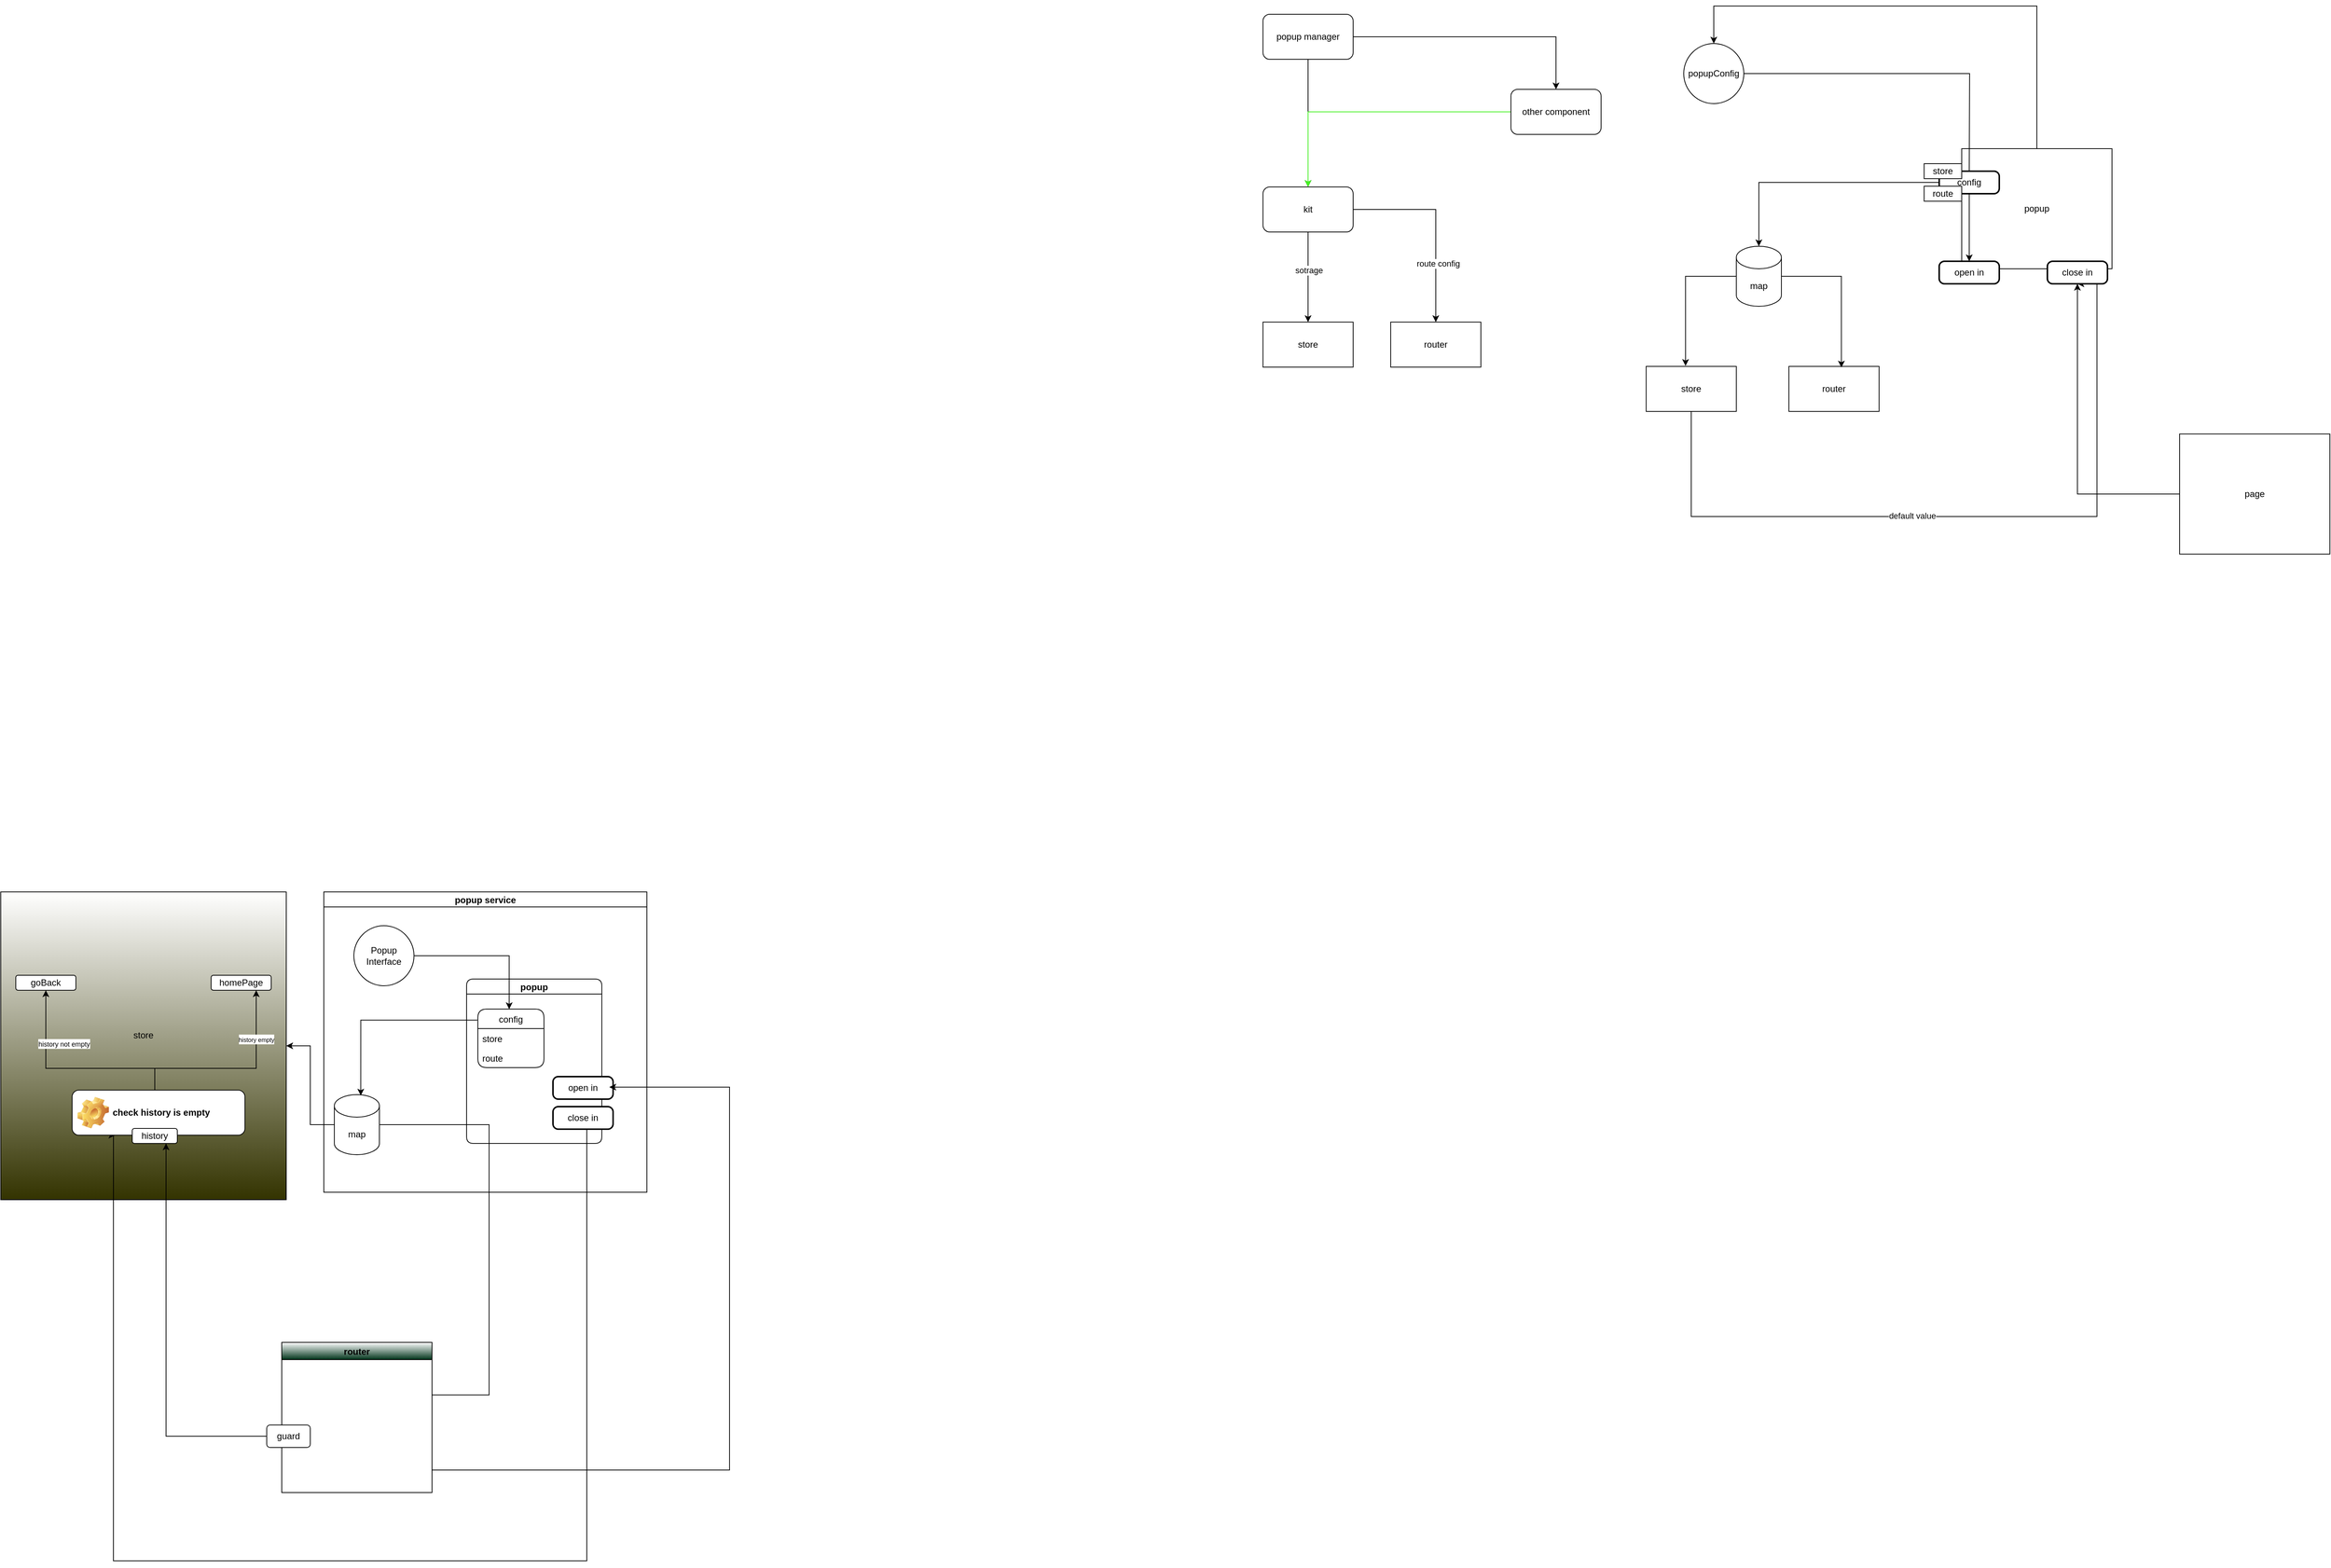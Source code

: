 <mxfile version="20.6.0" type="github">
  <diagram id="C5RBs43oDa-KdzZeNtuy" name="Page-1">
    <mxGraphModel dx="1075" dy="2315" grid="1" gridSize="10" guides="1" tooltips="1" connect="1" arrows="1" fold="1" page="1" pageScale="1" pageWidth="827" pageHeight="1169" math="0" shadow="0">
      <root>
        <mxCell id="WIyWlLk6GJQsqaUBKTNV-0" />
        <mxCell id="WIyWlLk6GJQsqaUBKTNV-1" parent="WIyWlLk6GJQsqaUBKTNV-0" />
        <mxCell id="Tq1ZC3yqxLTTWzM6vvmU-41" value="popup service" style="swimlane;startSize=20;horizontal=1;containerType=tree;rounded=0;shadow=0;glass=0;sketch=0;fillColor=default;gradientColor=none;swimlaneFillColor=default;" vertex="1" parent="WIyWlLk6GJQsqaUBKTNV-1">
          <mxGeometry x="1500" y="50" width="430" height="400" as="geometry" />
        </mxCell>
        <mxCell id="uNgJmUNyPYGfQRlhBO2t-45" value="Popup&lt;br&gt;Interface" style="ellipse;whiteSpace=wrap;html=1;aspect=fixed;" parent="Tq1ZC3yqxLTTWzM6vvmU-41" vertex="1">
          <mxGeometry x="40" y="45" width="80" height="80" as="geometry" />
        </mxCell>
        <mxCell id="Tq1ZC3yqxLTTWzM6vvmU-26" value="popup" style="swimlane;startSize=20;horizontal=1;containerType=tree;newEdgeStyle={&quot;edgeStyle&quot;:&quot;elbowEdgeStyle&quot;,&quot;startArrow&quot;:&quot;none&quot;,&quot;endArrow&quot;:&quot;none&quot;};rounded=1;shadow=0;sketch=0;fillColor=default;gradientColor=none;swimlaneFillColor=default;" vertex="1" parent="Tq1ZC3yqxLTTWzM6vvmU-41">
          <mxGeometry x="190" y="116" width="180" height="219" as="geometry">
            <mxRectangle x="2605" y="10" width="80" height="30" as="alternateBounds" />
          </mxGeometry>
        </mxCell>
        <mxCell id="Tq1ZC3yqxLTTWzM6vvmU-18" value="config" style="swimlane;fontStyle=0;childLayout=stackLayout;horizontal=1;startSize=26;fillColor=default;horizontalStack=0;resizeParent=1;resizeParentMax=0;resizeLast=0;collapsible=1;marginBottom=0;swimlaneFillColor=default;shadow=0;sketch=0;rounded=1;" vertex="1" parent="Tq1ZC3yqxLTTWzM6vvmU-26">
          <mxGeometry x="15" y="40" width="88" height="78" as="geometry">
            <mxRectangle x="15" y="40" width="70" height="30" as="alternateBounds" />
          </mxGeometry>
        </mxCell>
        <mxCell id="Tq1ZC3yqxLTTWzM6vvmU-19" value="store  " style="text;strokeColor=none;fillColor=none;align=left;verticalAlign=top;spacingLeft=4;spacingRight=4;overflow=hidden;rotatable=0;points=[[0,0.5],[1,0.5]];portConstraint=eastwest;" vertex="1" parent="Tq1ZC3yqxLTTWzM6vvmU-18">
          <mxGeometry y="26" width="88" height="26" as="geometry" />
        </mxCell>
        <mxCell id="Tq1ZC3yqxLTTWzM6vvmU-20" value="route" style="text;strokeColor=none;fillColor=none;align=left;verticalAlign=top;spacingLeft=4;spacingRight=4;overflow=hidden;rotatable=0;points=[[0,0.5],[1,0.5]];portConstraint=eastwest;" vertex="1" parent="Tq1ZC3yqxLTTWzM6vvmU-18">
          <mxGeometry y="52" width="88" height="26" as="geometry" />
        </mxCell>
        <mxCell id="uNgJmUNyPYGfQRlhBO2t-53" value="open in" style="rounded=1;whiteSpace=wrap;html=1;absoluteArcSize=1;arcSize=14;strokeWidth=2;" parent="Tq1ZC3yqxLTTWzM6vvmU-26" vertex="1">
          <mxGeometry x="115" y="130" width="80" height="30" as="geometry" />
        </mxCell>
        <mxCell id="uNgJmUNyPYGfQRlhBO2t-42" value="close in" style="rounded=1;whiteSpace=wrap;html=1;absoluteArcSize=1;arcSize=14;strokeWidth=2;" parent="Tq1ZC3yqxLTTWzM6vvmU-26" vertex="1">
          <mxGeometry x="115" y="170" width="80" height="30" as="geometry" />
        </mxCell>
        <mxCell id="uNgJmUNyPYGfQRlhBO2t-56" style="edgeStyle=orthogonalEdgeStyle;rounded=0;orthogonalLoop=1;jettySize=auto;html=1;entryX=0.474;entryY=0.002;entryDx=0;entryDy=0;entryPerimeter=0;" parent="Tq1ZC3yqxLTTWzM6vvmU-41" source="uNgJmUNyPYGfQRlhBO2t-45" target="Tq1ZC3yqxLTTWzM6vvmU-18" edge="1">
          <mxGeometry relative="1" as="geometry">
            <mxPoint x="185" y="111" as="targetPoint" />
          </mxGeometry>
        </mxCell>
        <mxCell id="uNgJmUNyPYGfQRlhBO2t-48" value="map" style="shape=cylinder3;whiteSpace=wrap;html=1;boundedLbl=1;backgroundOutline=1;size=15;" parent="Tq1ZC3yqxLTTWzM6vvmU-41" vertex="1">
          <mxGeometry x="14" y="270" width="60" height="80" as="geometry" />
        </mxCell>
        <mxCell id="uNgJmUNyPYGfQRlhBO2t-49" style="edgeStyle=orthogonalEdgeStyle;rounded=0;orthogonalLoop=1;jettySize=auto;html=1;exitX=-0.008;exitY=0.189;exitDx=0;exitDy=0;exitPerimeter=0;entryX=0.586;entryY=0.015;entryDx=0;entryDy=0;entryPerimeter=0;" parent="Tq1ZC3yqxLTTWzM6vvmU-41" source="Tq1ZC3yqxLTTWzM6vvmU-18" target="uNgJmUNyPYGfQRlhBO2t-48" edge="1">
          <mxGeometry relative="1" as="geometry">
            <mxPoint x="20" y="166" as="sourcePoint" />
            <mxPoint x="-34.966" y="310" as="targetPoint" />
          </mxGeometry>
        </mxCell>
        <mxCell id="VzK46RUyFmm7DbE24r6e-5" style="edgeStyle=orthogonalEdgeStyle;rounded=0;orthogonalLoop=1;jettySize=auto;html=1;" parent="WIyWlLk6GJQsqaUBKTNV-1" source="VzK46RUyFmm7DbE24r6e-2" target="VzK46RUyFmm7DbE24r6e-3" edge="1">
          <mxGeometry relative="1" as="geometry" />
        </mxCell>
        <mxCell id="VzK46RUyFmm7DbE24r6e-6" style="edgeStyle=orthogonalEdgeStyle;rounded=0;orthogonalLoop=1;jettySize=auto;html=1;" parent="WIyWlLk6GJQsqaUBKTNV-1" source="VzK46RUyFmm7DbE24r6e-2" target="VzK46RUyFmm7DbE24r6e-4" edge="1">
          <mxGeometry relative="1" as="geometry" />
        </mxCell>
        <mxCell id="VzK46RUyFmm7DbE24r6e-2" value="popup manager" style="rounded=1;whiteSpace=wrap;html=1;" parent="WIyWlLk6GJQsqaUBKTNV-1" vertex="1">
          <mxGeometry x="2750" y="-1119" width="120" height="60" as="geometry" />
        </mxCell>
        <mxCell id="VzK46RUyFmm7DbE24r6e-9" style="edgeStyle=orthogonalEdgeStyle;rounded=0;orthogonalLoop=1;jettySize=auto;html=1;entryX=0.5;entryY=0;entryDx=0;entryDy=0;" parent="WIyWlLk6GJQsqaUBKTNV-1" source="VzK46RUyFmm7DbE24r6e-3" target="VzK46RUyFmm7DbE24r6e-8" edge="1">
          <mxGeometry relative="1" as="geometry" />
        </mxCell>
        <mxCell id="VzK46RUyFmm7DbE24r6e-16" value="sotrage" style="edgeLabel;html=1;align=center;verticalAlign=middle;resizable=0;points=[];" parent="VzK46RUyFmm7DbE24r6e-9" vertex="1" connectable="0">
          <mxGeometry x="-0.153" y="1" relative="1" as="geometry">
            <mxPoint as="offset" />
          </mxGeometry>
        </mxCell>
        <mxCell id="VzK46RUyFmm7DbE24r6e-12" style="edgeStyle=orthogonalEdgeStyle;rounded=0;orthogonalLoop=1;jettySize=auto;html=1;entryX=0.5;entryY=0;entryDx=0;entryDy=0;" parent="WIyWlLk6GJQsqaUBKTNV-1" source="VzK46RUyFmm7DbE24r6e-3" target="VzK46RUyFmm7DbE24r6e-18" edge="1">
          <mxGeometry relative="1" as="geometry">
            <mxPoint x="2980.034" y="-719" as="targetPoint" />
            <Array as="points">
              <mxPoint x="2980" y="-859" />
            </Array>
          </mxGeometry>
        </mxCell>
        <mxCell id="VzK46RUyFmm7DbE24r6e-17" value="route config" style="edgeLabel;html=1;align=center;verticalAlign=middle;resizable=0;points=[];" parent="VzK46RUyFmm7DbE24r6e-12" vertex="1" connectable="0">
          <mxGeometry x="0.399" y="3" relative="1" as="geometry">
            <mxPoint as="offset" />
          </mxGeometry>
        </mxCell>
        <mxCell id="VzK46RUyFmm7DbE24r6e-3" value="kit" style="rounded=1;whiteSpace=wrap;html=1;" parent="WIyWlLk6GJQsqaUBKTNV-1" vertex="1">
          <mxGeometry x="2750" y="-889" width="120" height="60" as="geometry" />
        </mxCell>
        <mxCell id="VzK46RUyFmm7DbE24r6e-15" style="edgeStyle=orthogonalEdgeStyle;rounded=0;orthogonalLoop=1;jettySize=auto;html=1;entryX=0.5;entryY=0;entryDx=0;entryDy=0;fillColor=#072A0A;strokeColor=#44F022;" parent="WIyWlLk6GJQsqaUBKTNV-1" source="VzK46RUyFmm7DbE24r6e-4" target="VzK46RUyFmm7DbE24r6e-3" edge="1">
          <mxGeometry relative="1" as="geometry" />
        </mxCell>
        <mxCell id="VzK46RUyFmm7DbE24r6e-4" value="other component" style="rounded=1;whiteSpace=wrap;html=1;" parent="WIyWlLk6GJQsqaUBKTNV-1" vertex="1">
          <mxGeometry x="3080" y="-1019" width="120" height="60" as="geometry" />
        </mxCell>
        <mxCell id="VzK46RUyFmm7DbE24r6e-8" value="store" style="rounded=0;whiteSpace=wrap;html=1;" parent="WIyWlLk6GJQsqaUBKTNV-1" vertex="1">
          <mxGeometry x="2750" y="-709" width="120" height="60" as="geometry" />
        </mxCell>
        <mxCell id="VzK46RUyFmm7DbE24r6e-18" value="router" style="rounded=0;whiteSpace=wrap;html=1;" parent="WIyWlLk6GJQsqaUBKTNV-1" vertex="1">
          <mxGeometry x="2920" y="-709" width="120" height="60" as="geometry" />
        </mxCell>
        <mxCell id="uNgJmUNyPYGfQRlhBO2t-12" style="edgeStyle=orthogonalEdgeStyle;rounded=0;orthogonalLoop=1;jettySize=auto;html=1;entryX=0.5;entryY=1;entryDx=0;entryDy=0;" parent="WIyWlLk6GJQsqaUBKTNV-1" source="uNgJmUNyPYGfQRlhBO2t-1" target="uNgJmUNyPYGfQRlhBO2t-8" edge="1">
          <mxGeometry relative="1" as="geometry">
            <Array as="points">
              <mxPoint x="3320" y="-450" />
              <mxPoint x="3860" y="-450" />
            </Array>
          </mxGeometry>
        </mxCell>
        <mxCell id="uNgJmUNyPYGfQRlhBO2t-13" value="default value" style="edgeLabel;html=1;align=center;verticalAlign=middle;resizable=0;points=[];" parent="uNgJmUNyPYGfQRlhBO2t-12" vertex="1" connectable="0">
          <mxGeometry x="-0.147" y="1" relative="1" as="geometry">
            <mxPoint as="offset" />
          </mxGeometry>
        </mxCell>
        <mxCell id="uNgJmUNyPYGfQRlhBO2t-1" value="store" style="rounded=0;whiteSpace=wrap;html=1;" parent="WIyWlLk6GJQsqaUBKTNV-1" vertex="1">
          <mxGeometry x="3260" y="-650" width="120" height="60" as="geometry" />
        </mxCell>
        <mxCell id="uNgJmUNyPYGfQRlhBO2t-2" value="router" style="rounded=0;whiteSpace=wrap;html=1;" parent="WIyWlLk6GJQsqaUBKTNV-1" vertex="1">
          <mxGeometry x="3450" y="-650" width="120" height="60" as="geometry" />
        </mxCell>
        <mxCell id="uNgJmUNyPYGfQRlhBO2t-30" style="edgeStyle=orthogonalEdgeStyle;rounded=0;orthogonalLoop=1;jettySize=auto;html=1;" parent="WIyWlLk6GJQsqaUBKTNV-1" source="uNgJmUNyPYGfQRlhBO2t-3" target="uNgJmUNyPYGfQRlhBO2t-14" edge="1">
          <mxGeometry relative="1" as="geometry">
            <Array as="points">
              <mxPoint x="3780" y="-1130" />
              <mxPoint x="3350" y="-1130" />
            </Array>
          </mxGeometry>
        </mxCell>
        <mxCell id="uNgJmUNyPYGfQRlhBO2t-3" value="popup" style="rounded=0;whiteSpace=wrap;html=1;" parent="WIyWlLk6GJQsqaUBKTNV-1" vertex="1">
          <mxGeometry x="3680" y="-940" width="200" height="160" as="geometry" />
        </mxCell>
        <mxCell id="uNgJmUNyPYGfQRlhBO2t-8" value="close in" style="rounded=1;whiteSpace=wrap;html=1;absoluteArcSize=1;arcSize=14;strokeWidth=2;" parent="WIyWlLk6GJQsqaUBKTNV-1" vertex="1">
          <mxGeometry x="3794" y="-790" width="80" height="30" as="geometry" />
        </mxCell>
        <mxCell id="uNgJmUNyPYGfQRlhBO2t-10" style="edgeStyle=orthogonalEdgeStyle;rounded=0;orthogonalLoop=1;jettySize=auto;html=1;entryX=0.5;entryY=1;entryDx=0;entryDy=0;" parent="WIyWlLk6GJQsqaUBKTNV-1" source="uNgJmUNyPYGfQRlhBO2t-9" target="uNgJmUNyPYGfQRlhBO2t-8" edge="1">
          <mxGeometry relative="1" as="geometry" />
        </mxCell>
        <mxCell id="uNgJmUNyPYGfQRlhBO2t-9" value="page" style="rounded=0;whiteSpace=wrap;html=1;" parent="WIyWlLk6GJQsqaUBKTNV-1" vertex="1">
          <mxGeometry x="3970" y="-560" width="200" height="160" as="geometry" />
        </mxCell>
        <mxCell id="uNgJmUNyPYGfQRlhBO2t-14" value="popupConfig" style="ellipse;whiteSpace=wrap;html=1;aspect=fixed;" parent="WIyWlLk6GJQsqaUBKTNV-1" vertex="1">
          <mxGeometry x="3310" y="-1080" width="80" height="80" as="geometry" />
        </mxCell>
        <mxCell id="uNgJmUNyPYGfQRlhBO2t-19" style="edgeStyle=orthogonalEdgeStyle;rounded=0;orthogonalLoop=1;jettySize=auto;html=1;entryX=0.437;entryY=-0.011;entryDx=0;entryDy=0;entryPerimeter=0;" parent="WIyWlLk6GJQsqaUBKTNV-1" source="uNgJmUNyPYGfQRlhBO2t-17" target="uNgJmUNyPYGfQRlhBO2t-1" edge="1">
          <mxGeometry relative="1" as="geometry">
            <Array as="points">
              <mxPoint x="3312" y="-770" />
            </Array>
          </mxGeometry>
        </mxCell>
        <mxCell id="uNgJmUNyPYGfQRlhBO2t-20" style="edgeStyle=orthogonalEdgeStyle;rounded=0;orthogonalLoop=1;jettySize=auto;html=1;entryX=0.582;entryY=0.024;entryDx=0;entryDy=0;entryPerimeter=0;" parent="WIyWlLk6GJQsqaUBKTNV-1" source="uNgJmUNyPYGfQRlhBO2t-17" target="uNgJmUNyPYGfQRlhBO2t-2" edge="1">
          <mxGeometry relative="1" as="geometry" />
        </mxCell>
        <mxCell id="uNgJmUNyPYGfQRlhBO2t-17" value="map" style="shape=cylinder3;whiteSpace=wrap;html=1;boundedLbl=1;backgroundOutline=1;size=15;" parent="WIyWlLk6GJQsqaUBKTNV-1" vertex="1">
          <mxGeometry x="3380" y="-810" width="60" height="80" as="geometry" />
        </mxCell>
        <mxCell id="uNgJmUNyPYGfQRlhBO2t-24" style="edgeStyle=orthogonalEdgeStyle;rounded=0;orthogonalLoop=1;jettySize=auto;html=1;" parent="WIyWlLk6GJQsqaUBKTNV-1" source="uNgJmUNyPYGfQRlhBO2t-21" target="uNgJmUNyPYGfQRlhBO2t-17" edge="1">
          <mxGeometry relative="1" as="geometry" />
        </mxCell>
        <mxCell id="uNgJmUNyPYGfQRlhBO2t-29" style="edgeStyle=orthogonalEdgeStyle;rounded=0;orthogonalLoop=1;jettySize=auto;html=1;" parent="WIyWlLk6GJQsqaUBKTNV-1" source="uNgJmUNyPYGfQRlhBO2t-21" target="uNgJmUNyPYGfQRlhBO2t-26" edge="1">
          <mxGeometry relative="1" as="geometry" />
        </mxCell>
        <mxCell id="uNgJmUNyPYGfQRlhBO2t-21" value="config" style="rounded=1;whiteSpace=wrap;html=1;absoluteArcSize=1;arcSize=14;strokeWidth=2;" parent="WIyWlLk6GJQsqaUBKTNV-1" vertex="1">
          <mxGeometry x="3650" y="-910" width="80" height="30" as="geometry" />
        </mxCell>
        <mxCell id="uNgJmUNyPYGfQRlhBO2t-25" value="" style="edgeStyle=orthogonalEdgeStyle;rounded=0;orthogonalLoop=1;jettySize=auto;html=1;endArrow=none;" parent="WIyWlLk6GJQsqaUBKTNV-1" source="uNgJmUNyPYGfQRlhBO2t-14" edge="1">
          <mxGeometry relative="1" as="geometry">
            <mxPoint x="3390" y="-1040" as="sourcePoint" />
            <mxPoint x="3690" y="-910" as="targetPoint" />
          </mxGeometry>
        </mxCell>
        <mxCell id="uNgJmUNyPYGfQRlhBO2t-26" value="open in" style="rounded=1;whiteSpace=wrap;html=1;absoluteArcSize=1;arcSize=14;strokeWidth=2;" parent="WIyWlLk6GJQsqaUBKTNV-1" vertex="1">
          <mxGeometry x="3650" y="-790" width="80" height="30" as="geometry" />
        </mxCell>
        <mxCell id="uNgJmUNyPYGfQRlhBO2t-32" value="store" style="rounded=0;whiteSpace=wrap;html=1;" parent="WIyWlLk6GJQsqaUBKTNV-1" vertex="1">
          <mxGeometry x="3630" y="-920" width="50" height="20" as="geometry" />
        </mxCell>
        <mxCell id="uNgJmUNyPYGfQRlhBO2t-33" value="route" style="rounded=0;whiteSpace=wrap;html=1;" parent="WIyWlLk6GJQsqaUBKTNV-1" vertex="1">
          <mxGeometry x="3630" y="-890" width="50" height="20" as="geometry" />
        </mxCell>
        <mxCell id="uNgJmUNyPYGfQRlhBO2t-38" value="store&lt;br&gt;&lt;br&gt;&lt;br&gt;" style="rounded=0;whiteSpace=wrap;html=1;glass=0;gradientColor=#333300;" parent="WIyWlLk6GJQsqaUBKTNV-1" vertex="1">
          <mxGeometry x="1070" y="50" width="380" height="410" as="geometry" />
        </mxCell>
        <mxCell id="uNgJmUNyPYGfQRlhBO2t-57" value="homePage" style="rounded=1;whiteSpace=wrap;html=1;" parent="WIyWlLk6GJQsqaUBKTNV-1" vertex="1">
          <mxGeometry x="1350" y="161" width="80" height="20" as="geometry" />
        </mxCell>
        <mxCell id="uNgJmUNyPYGfQRlhBO2t-62" value="goBack" style="rounded=1;whiteSpace=wrap;html=1;" parent="WIyWlLk6GJQsqaUBKTNV-1" vertex="1">
          <mxGeometry x="1090" y="161" width="80" height="20" as="geometry" />
        </mxCell>
        <mxCell id="uNgJmUNyPYGfQRlhBO2t-75" style="edgeStyle=orthogonalEdgeStyle;rounded=0;orthogonalLoop=1;jettySize=auto;html=1;entryX=0.5;entryY=1;entryDx=0;entryDy=0;" parent="WIyWlLk6GJQsqaUBKTNV-1" target="uNgJmUNyPYGfQRlhBO2t-62" edge="1">
          <mxGeometry relative="1" as="geometry">
            <Array as="points">
              <mxPoint x="1275" y="285" />
              <mxPoint x="1130" y="285" />
            </Array>
            <mxPoint x="1275" y="315" as="sourcePoint" />
          </mxGeometry>
        </mxCell>
        <mxCell id="uNgJmUNyPYGfQRlhBO2t-95" value="&lt;font style=&quot;font-size: 9px;&quot;&gt;history not empty&lt;/font&gt;" style="edgeLabel;html=1;align=center;verticalAlign=middle;resizable=0;points=[];" parent="uNgJmUNyPYGfQRlhBO2t-75" vertex="1" connectable="0">
          <mxGeometry x="0.093" y="1" relative="1" as="geometry">
            <mxPoint x="1" y="-34" as="offset" />
          </mxGeometry>
        </mxCell>
        <mxCell id="uNgJmUNyPYGfQRlhBO2t-76" style="edgeStyle=orthogonalEdgeStyle;rounded=0;orthogonalLoop=1;jettySize=auto;html=1;" parent="WIyWlLk6GJQsqaUBKTNV-1" target="uNgJmUNyPYGfQRlhBO2t-57" edge="1">
          <mxGeometry relative="1" as="geometry">
            <Array as="points">
              <mxPoint x="1275" y="285" />
              <mxPoint x="1410" y="285" />
            </Array>
            <mxPoint x="1275" y="315" as="sourcePoint" />
          </mxGeometry>
        </mxCell>
        <mxCell id="uNgJmUNyPYGfQRlhBO2t-96" value="&lt;font style=&quot;font-size: 8px;&quot;&gt;history empty&lt;/font&gt;" style="edgeLabel;html=1;align=center;verticalAlign=middle;resizable=0;points=[];" parent="uNgJmUNyPYGfQRlhBO2t-76" vertex="1" connectable="0">
          <mxGeometry x="0.522" relative="1" as="geometry">
            <mxPoint as="offset" />
          </mxGeometry>
        </mxCell>
        <mxCell id="uNgJmUNyPYGfQRlhBO2t-94" style="edgeStyle=orthogonalEdgeStyle;rounded=0;orthogonalLoop=1;jettySize=auto;html=1;" parent="WIyWlLk6GJQsqaUBKTNV-1" source="uNgJmUNyPYGfQRlhBO2t-84" target="uNgJmUNyPYGfQRlhBO2t-89" edge="1">
          <mxGeometry relative="1" as="geometry">
            <Array as="points">
              <mxPoint x="1290" y="775" />
            </Array>
          </mxGeometry>
        </mxCell>
        <mxCell id="uNgJmUNyPYGfQRlhBO2t-74" style="edgeStyle=orthogonalEdgeStyle;rounded=0;orthogonalLoop=1;jettySize=auto;html=1;entryX=0.25;entryY=1;entryDx=0;entryDy=0;" parent="WIyWlLk6GJQsqaUBKTNV-1" source="uNgJmUNyPYGfQRlhBO2t-42" target="Tq1ZC3yqxLTTWzM6vvmU-39" edge="1">
          <mxGeometry relative="1" as="geometry">
            <Array as="points">
              <mxPoint x="1850" y="941" />
              <mxPoint x="1220" y="941" />
              <mxPoint x="1220" y="374" />
            </Array>
            <mxPoint x="1265" y="841" as="targetPoint" />
          </mxGeometry>
        </mxCell>
        <mxCell id="Tq1ZC3yqxLTTWzM6vvmU-39" value="check history is empty" style="label;whiteSpace=wrap;html=1;image=img/clipart/Gear_128x128.png;rounded=1;shadow=0;sketch=0;fillColor=default;gradientColor=none;" vertex="1" parent="WIyWlLk6GJQsqaUBKTNV-1">
          <mxGeometry x="1165" y="314" width="230" height="60" as="geometry" />
        </mxCell>
        <mxCell id="uNgJmUNyPYGfQRlhBO2t-89" value="history" style="rounded=1;whiteSpace=wrap;html=1;" parent="WIyWlLk6GJQsqaUBKTNV-1" vertex="1">
          <mxGeometry x="1245" y="365" width="60" height="20" as="geometry" />
        </mxCell>
        <mxCell id="Tq1ZC3yqxLTTWzM6vvmU-46" style="edgeStyle=orthogonalEdgeStyle;rounded=0;orthogonalLoop=1;jettySize=auto;html=1;entryX=0.5;entryY=0;entryDx=0;entryDy=0;" edge="1" parent="WIyWlLk6GJQsqaUBKTNV-1" source="uNgJmUNyPYGfQRlhBO2t-48" target="Tq1ZC3yqxLTTWzM6vvmU-48">
          <mxGeometry relative="1" as="geometry">
            <Array as="points">
              <mxPoint x="1720" y="360" />
              <mxPoint x="1720" y="720" />
            </Array>
          </mxGeometry>
        </mxCell>
        <mxCell id="Tq1ZC3yqxLTTWzM6vvmU-47" style="edgeStyle=orthogonalEdgeStyle;rounded=0;orthogonalLoop=1;jettySize=auto;html=1;entryX=1;entryY=0.5;entryDx=0;entryDy=0;" edge="1" parent="WIyWlLk6GJQsqaUBKTNV-1" source="uNgJmUNyPYGfQRlhBO2t-48" target="uNgJmUNyPYGfQRlhBO2t-38">
          <mxGeometry relative="1" as="geometry" />
        </mxCell>
        <mxCell id="Tq1ZC3yqxLTTWzM6vvmU-49" style="edgeStyle=orthogonalEdgeStyle;rounded=0;orthogonalLoop=1;jettySize=auto;html=1;" edge="1" parent="WIyWlLk6GJQsqaUBKTNV-1" source="Tq1ZC3yqxLTTWzM6vvmU-48">
          <mxGeometry relative="1" as="geometry">
            <mxPoint x="1880" y="310" as="targetPoint" />
            <Array as="points">
              <mxPoint x="2040" y="820" />
              <mxPoint x="2040" y="310" />
            </Array>
          </mxGeometry>
        </mxCell>
        <mxCell id="Tq1ZC3yqxLTTWzM6vvmU-48" value="router" style="swimlane;rounded=0;shadow=0;glass=0;sketch=0;fillColor=default;gradientColor=#00331A;startSize=23;swimlaneFillColor=default;" vertex="1" parent="WIyWlLk6GJQsqaUBKTNV-1">
          <mxGeometry x="1444" y="650" width="200" height="200" as="geometry" />
        </mxCell>
        <mxCell id="uNgJmUNyPYGfQRlhBO2t-84" value="guard" style="rounded=1;whiteSpace=wrap;html=1;" parent="Tq1ZC3yqxLTTWzM6vvmU-48" vertex="1">
          <mxGeometry x="-20" y="110" width="58" height="30" as="geometry" />
        </mxCell>
      </root>
    </mxGraphModel>
  </diagram>
</mxfile>
